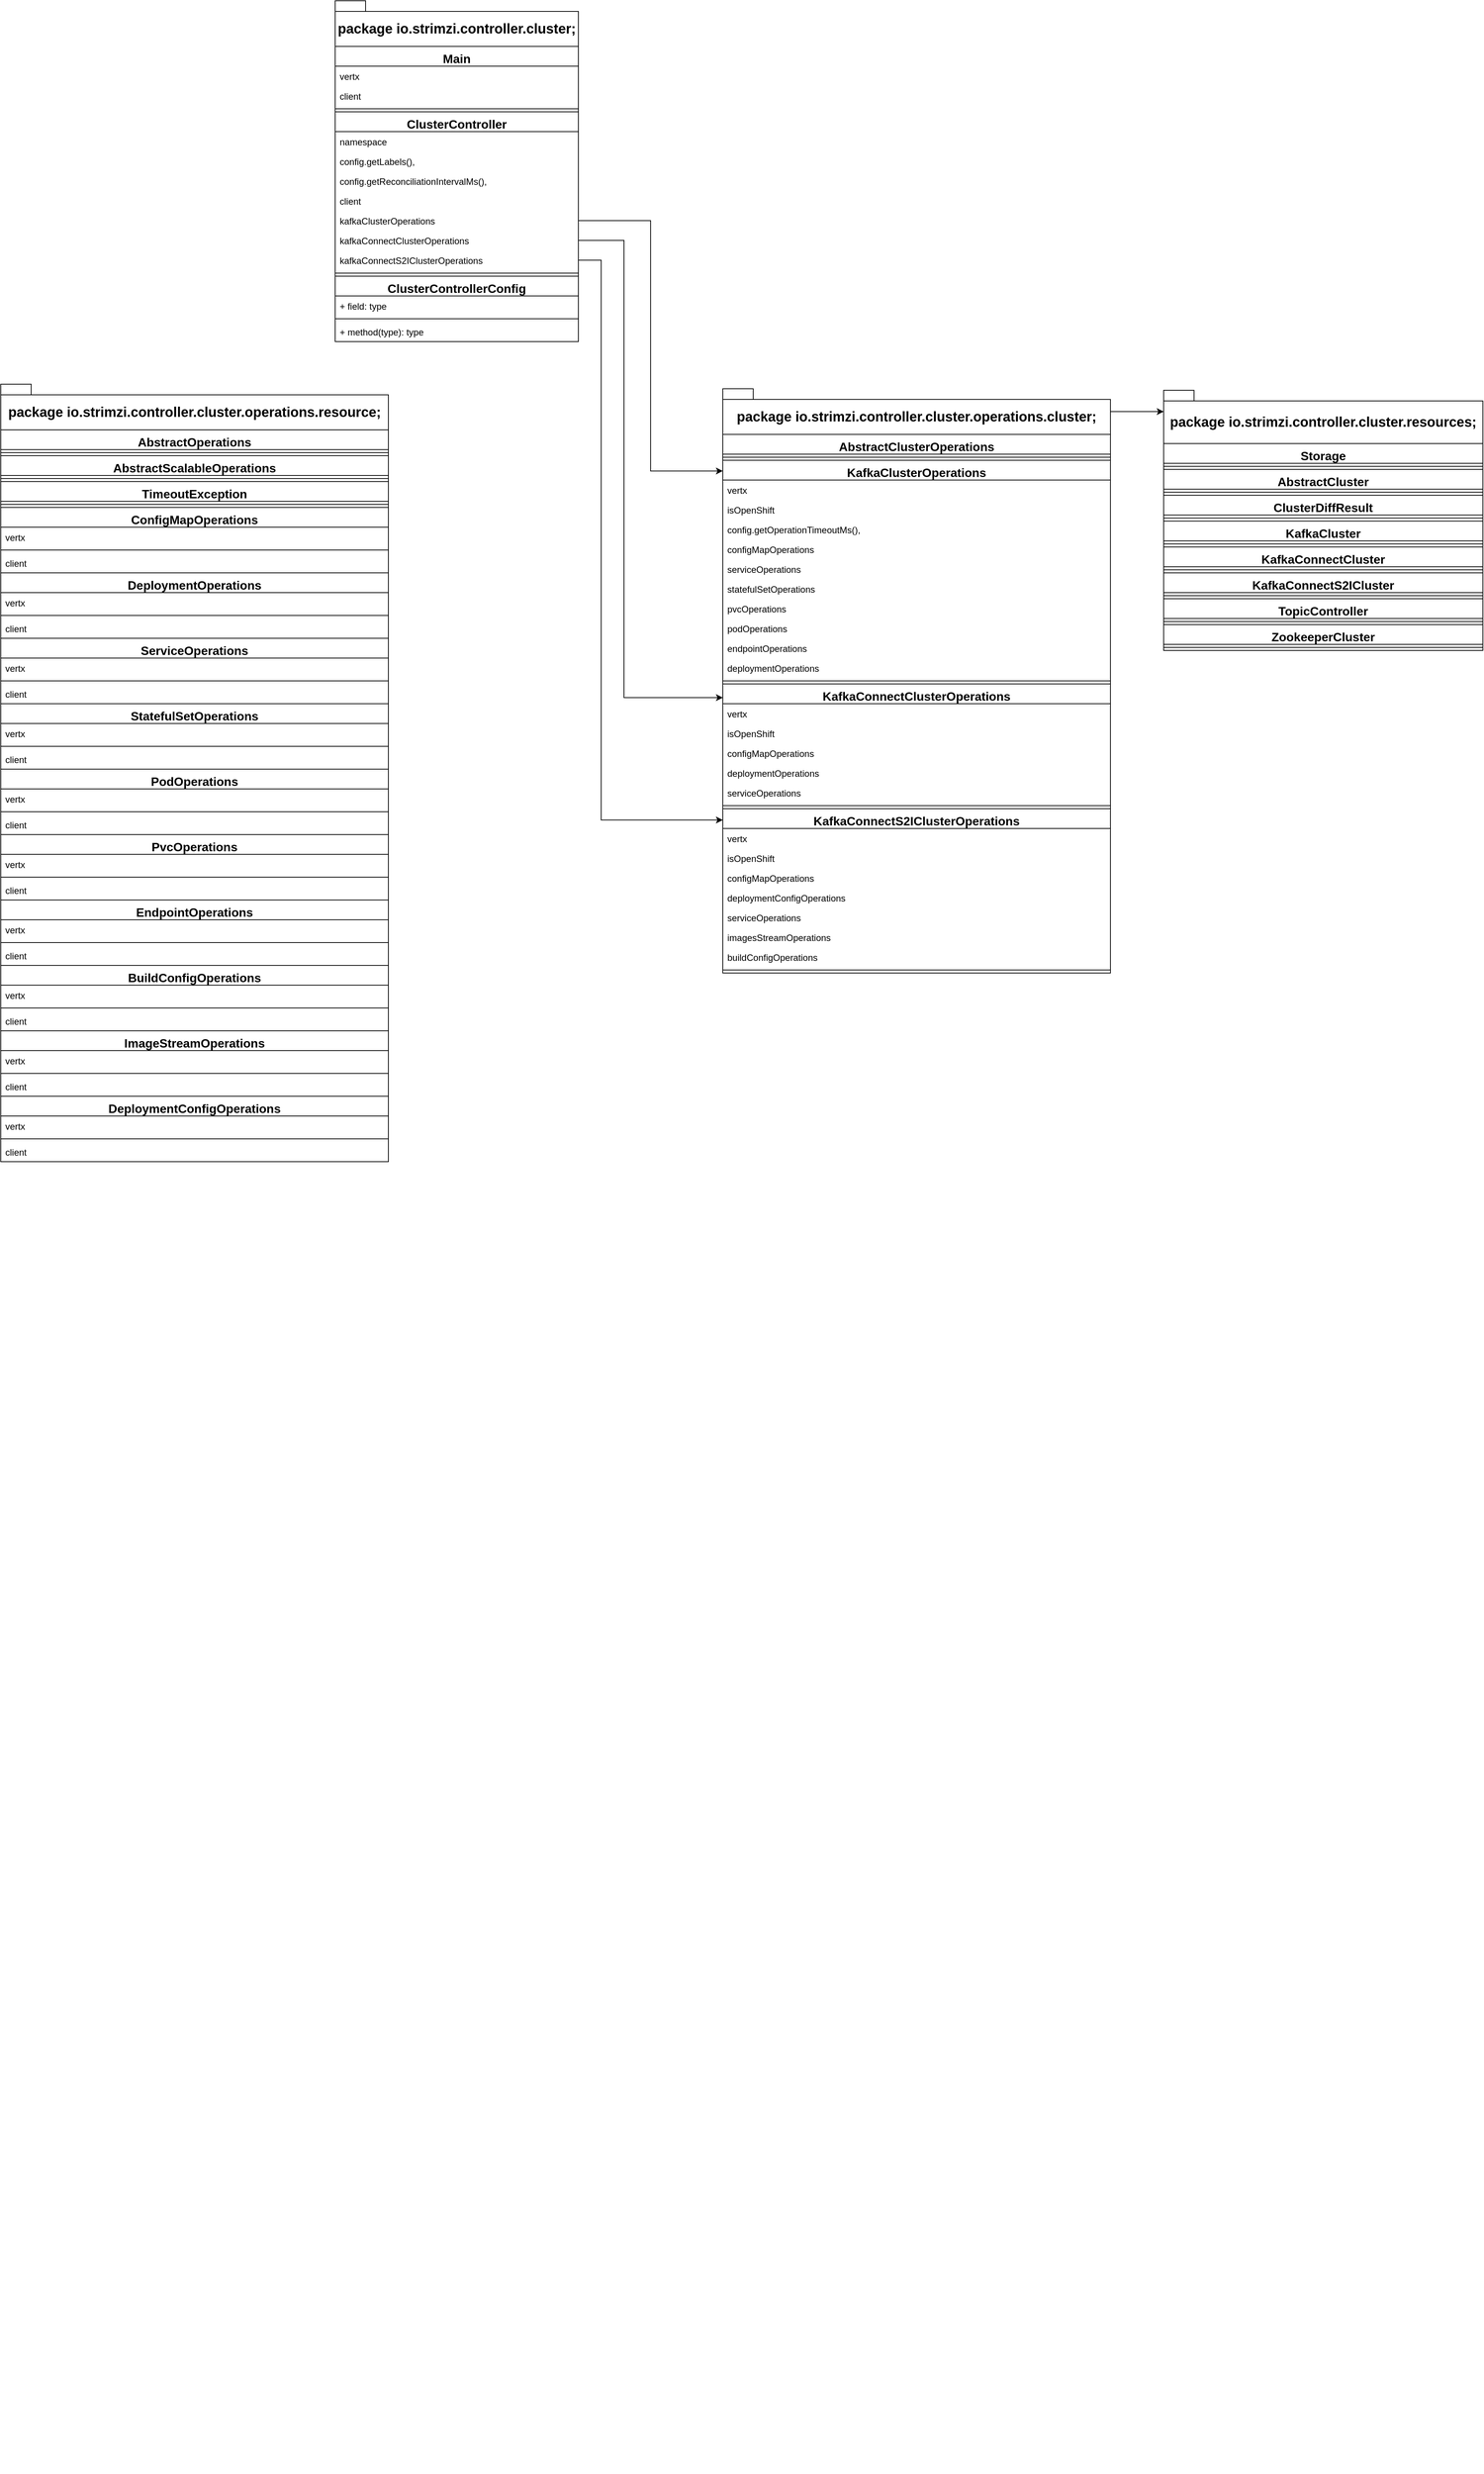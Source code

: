 <mxfile version="12.5.3" type="device"><diagram id="Wcy7rfu1Urzh8MXo062W" name="第 1 页"><mxGraphModel dx="1933" dy="1976" grid="1" gridSize="10" guides="1" tooltips="1" connect="1" arrows="1" fold="1" page="1" pageScale="1" pageWidth="827" pageHeight="1169" math="0" shadow="0"><root><mxCell id="0"/><mxCell id="1" parent="0"/><mxCell id="rliAV-T96BtPu3WaIlEP-3" value="package io.strimzi.controller.cluster;" style="shape=folder;fontStyle=1;spacingTop=10;tabWidth=40;tabHeight=14;tabPosition=left;fontSize=18;" vertex="1" parent="1"><mxGeometry x="380" y="-1140" width="320" height="60" as="geometry"/></mxCell><mxCell id="rliAV-T96BtPu3WaIlEP-20" value="package io.strimzi.controller.cluster.operations.resource;" style="shape=folder;fontStyle=1;spacingTop=10;tabWidth=40;tabHeight=14;tabPosition=left;fontSize=18;" vertex="1" parent="1"><mxGeometry x="-60" y="-636" width="510" height="60" as="geometry"/></mxCell><mxCell id="rliAV-T96BtPu3WaIlEP-21" value="AbstractOperations" style="swimlane;fontStyle=1;align=center;verticalAlign=top;childLayout=stackLayout;horizontal=1;startSize=26;horizontalStack=0;resizeParent=1;resizeParentMax=0;resizeLast=0;collapsible=1;marginBottom=0;html=0;fontSize=16;" vertex="1" parent="1"><mxGeometry x="-60" y="-576" width="510" height="34" as="geometry"/></mxCell><mxCell id="rliAV-T96BtPu3WaIlEP-23" value="" style="line;strokeWidth=1;fillColor=none;align=left;verticalAlign=middle;spacingTop=-1;spacingLeft=3;spacingRight=3;rotatable=0;labelPosition=right;points=[];portConstraint=eastwest;" vertex="1" parent="rliAV-T96BtPu3WaIlEP-21"><mxGeometry y="26" width="510" height="8" as="geometry"/></mxCell><mxCell id="rliAV-T96BtPu3WaIlEP-25" value="AbstractScalableOperations" style="swimlane;fontStyle=1;align=center;verticalAlign=top;childLayout=stackLayout;horizontal=1;startSize=26;horizontalStack=0;resizeParent=1;resizeParentMax=0;resizeLast=0;collapsible=1;marginBottom=0;html=0;fontSize=16;" vertex="1" parent="1"><mxGeometry x="-60" y="-542" width="510" height="34" as="geometry"/></mxCell><mxCell id="rliAV-T96BtPu3WaIlEP-26" value="" style="line;strokeWidth=1;fillColor=none;align=left;verticalAlign=middle;spacingTop=-1;spacingLeft=3;spacingRight=3;rotatable=0;labelPosition=right;points=[];portConstraint=eastwest;" vertex="1" parent="rliAV-T96BtPu3WaIlEP-25"><mxGeometry y="26" width="510" height="8" as="geometry"/></mxCell><mxCell id="rliAV-T96BtPu3WaIlEP-53" value="TimeoutException" style="swimlane;fontStyle=1;align=center;verticalAlign=top;childLayout=stackLayout;horizontal=1;startSize=26;horizontalStack=0;resizeParent=1;resizeParentMax=0;resizeLast=0;collapsible=1;marginBottom=0;html=0;fontSize=16;" vertex="1" parent="1"><mxGeometry x="-60" y="-508" width="510" height="34" as="geometry"/></mxCell><mxCell id="rliAV-T96BtPu3WaIlEP-54" value="" style="line;strokeWidth=1;fillColor=none;align=left;verticalAlign=middle;spacingTop=-1;spacingLeft=3;spacingRight=3;rotatable=0;labelPosition=right;points=[];portConstraint=eastwest;" vertex="1" parent="rliAV-T96BtPu3WaIlEP-53"><mxGeometry y="26" width="510" height="8" as="geometry"/></mxCell><mxCell id="rliAV-T96BtPu3WaIlEP-268" style="edgeStyle=orthogonalEdgeStyle;rounded=0;orthogonalLoop=1;jettySize=auto;html=1;entryX=0;entryY=0;entryDx=0;entryDy=28;entryPerimeter=0;fontSize=16;" edge="1" parent="1" source="rliAV-T96BtPu3WaIlEP-55" target="rliAV-T96BtPu3WaIlEP-234"><mxGeometry relative="1" as="geometry"/></mxCell><mxCell id="rliAV-T96BtPu3WaIlEP-55" value="package io.strimzi.controller.cluster.operations.cluster;" style="shape=folder;fontStyle=1;spacingTop=10;tabWidth=40;tabHeight=14;tabPosition=left;fontSize=18;" vertex="1" parent="1"><mxGeometry x="890" y="-630" width="510" height="60" as="geometry"/></mxCell><mxCell id="rliAV-T96BtPu3WaIlEP-56" value="AbstractClusterOperations" style="swimlane;fontStyle=1;align=center;verticalAlign=top;childLayout=stackLayout;horizontal=1;startSize=26;horizontalStack=0;resizeParent=1;resizeParentMax=0;resizeLast=0;collapsible=1;marginBottom=0;html=0;fontSize=16;" vertex="1" parent="1"><mxGeometry x="890" y="-570" width="510" height="34" as="geometry"/></mxCell><mxCell id="rliAV-T96BtPu3WaIlEP-58" value="" style="line;strokeWidth=1;fillColor=none;align=left;verticalAlign=middle;spacingTop=-1;spacingLeft=3;spacingRight=3;rotatable=0;labelPosition=right;points=[];portConstraint=eastwest;" vertex="1" parent="rliAV-T96BtPu3WaIlEP-56"><mxGeometry y="26" width="510" height="8" as="geometry"/></mxCell><mxCell id="rliAV-T96BtPu3WaIlEP-67" value="BuildConfigOperations" style="swimlane;fontStyle=1;align=center;verticalAlign=top;childLayout=stackLayout;horizontal=1;startSize=26;horizontalStack=0;resizeParent=1;resizeParentMax=0;resizeLast=0;collapsible=1;marginBottom=0;fontSize=16;html=0;" vertex="1" parent="1"><mxGeometry x="-60" y="128" width="510" height="86" as="geometry"/></mxCell><mxCell id="rliAV-T96BtPu3WaIlEP-68" value="vertx" style="text;strokeColor=none;fillColor=none;align=left;verticalAlign=top;spacingLeft=4;spacingRight=4;overflow=hidden;rotatable=0;points=[[0,0.5],[1,0.5]];portConstraint=eastwest;" vertex="1" parent="rliAV-T96BtPu3WaIlEP-67"><mxGeometry y="26" width="510" height="26" as="geometry"/></mxCell><mxCell id="rliAV-T96BtPu3WaIlEP-69" value="" style="line;strokeWidth=1;fillColor=none;align=left;verticalAlign=middle;spacingTop=-1;spacingLeft=3;spacingRight=3;rotatable=0;labelPosition=right;points=[];portConstraint=eastwest;" vertex="1" parent="rliAV-T96BtPu3WaIlEP-67"><mxGeometry y="52" width="510" height="8" as="geometry"/></mxCell><mxCell id="rliAV-T96BtPu3WaIlEP-70" value="client" style="text;strokeColor=none;fillColor=none;align=left;verticalAlign=top;spacingLeft=4;spacingRight=4;overflow=hidden;rotatable=0;points=[[0,0.5],[1,0.5]];portConstraint=eastwest;" vertex="1" parent="rliAV-T96BtPu3WaIlEP-67"><mxGeometry y="60" width="510" height="26" as="geometry"/></mxCell><mxCell id="rliAV-T96BtPu3WaIlEP-71" value="ConfigMapOperations" style="swimlane;fontStyle=1;align=center;verticalAlign=top;childLayout=stackLayout;horizontal=1;startSize=26;horizontalStack=0;resizeParent=1;resizeParentMax=0;resizeLast=0;collapsible=1;marginBottom=0;fontSize=16;html=0;" vertex="1" parent="1"><mxGeometry x="-60" y="-474" width="510" height="86" as="geometry"/></mxCell><mxCell id="rliAV-T96BtPu3WaIlEP-72" value="vertx" style="text;strokeColor=none;fillColor=none;align=left;verticalAlign=top;spacingLeft=4;spacingRight=4;overflow=hidden;rotatable=0;points=[[0,0.5],[1,0.5]];portConstraint=eastwest;" vertex="1" parent="rliAV-T96BtPu3WaIlEP-71"><mxGeometry y="26" width="510" height="26" as="geometry"/></mxCell><mxCell id="rliAV-T96BtPu3WaIlEP-73" value="" style="line;strokeWidth=1;fillColor=none;align=left;verticalAlign=middle;spacingTop=-1;spacingLeft=3;spacingRight=3;rotatable=0;labelPosition=right;points=[];portConstraint=eastwest;" vertex="1" parent="rliAV-T96BtPu3WaIlEP-71"><mxGeometry y="52" width="510" height="8" as="geometry"/></mxCell><mxCell id="rliAV-T96BtPu3WaIlEP-74" value="client" style="text;strokeColor=none;fillColor=none;align=left;verticalAlign=top;spacingLeft=4;spacingRight=4;overflow=hidden;rotatable=0;points=[[0,0.5],[1,0.5]];portConstraint=eastwest;" vertex="1" parent="rliAV-T96BtPu3WaIlEP-71"><mxGeometry y="60" width="510" height="26" as="geometry"/></mxCell><mxCell id="rliAV-T96BtPu3WaIlEP-75" value="DeploymentConfigOperations" style="swimlane;fontStyle=1;align=center;verticalAlign=top;childLayout=stackLayout;horizontal=1;startSize=26;horizontalStack=0;resizeParent=1;resizeParentMax=0;resizeLast=0;collapsible=1;marginBottom=0;fontSize=16;html=0;" vertex="1" parent="1"><mxGeometry x="-60" y="300" width="510" height="86" as="geometry"/></mxCell><mxCell id="rliAV-T96BtPu3WaIlEP-76" value="vertx" style="text;strokeColor=none;fillColor=none;align=left;verticalAlign=top;spacingLeft=4;spacingRight=4;overflow=hidden;rotatable=0;points=[[0,0.5],[1,0.5]];portConstraint=eastwest;" vertex="1" parent="rliAV-T96BtPu3WaIlEP-75"><mxGeometry y="26" width="510" height="26" as="geometry"/></mxCell><mxCell id="rliAV-T96BtPu3WaIlEP-77" value="" style="line;strokeWidth=1;fillColor=none;align=left;verticalAlign=middle;spacingTop=-1;spacingLeft=3;spacingRight=3;rotatable=0;labelPosition=right;points=[];portConstraint=eastwest;" vertex="1" parent="rliAV-T96BtPu3WaIlEP-75"><mxGeometry y="52" width="510" height="8" as="geometry"/></mxCell><mxCell id="rliAV-T96BtPu3WaIlEP-78" value="client" style="text;strokeColor=none;fillColor=none;align=left;verticalAlign=top;spacingLeft=4;spacingRight=4;overflow=hidden;rotatable=0;points=[[0,0.5],[1,0.5]];portConstraint=eastwest;" vertex="1" parent="rliAV-T96BtPu3WaIlEP-75"><mxGeometry y="60" width="510" height="26" as="geometry"/></mxCell><mxCell id="rliAV-T96BtPu3WaIlEP-79" value="DeploymentOperations" style="swimlane;fontStyle=1;align=center;verticalAlign=top;childLayout=stackLayout;horizontal=1;startSize=26;horizontalStack=0;resizeParent=1;resizeParentMax=0;resizeLast=0;collapsible=1;marginBottom=0;fontSize=16;html=0;" vertex="1" parent="1"><mxGeometry x="-60" y="-388" width="510" height="86" as="geometry"/></mxCell><mxCell id="rliAV-T96BtPu3WaIlEP-80" value="vertx" style="text;strokeColor=none;fillColor=none;align=left;verticalAlign=top;spacingLeft=4;spacingRight=4;overflow=hidden;rotatable=0;points=[[0,0.5],[1,0.5]];portConstraint=eastwest;" vertex="1" parent="rliAV-T96BtPu3WaIlEP-79"><mxGeometry y="26" width="510" height="26" as="geometry"/></mxCell><mxCell id="rliAV-T96BtPu3WaIlEP-81" value="" style="line;strokeWidth=1;fillColor=none;align=left;verticalAlign=middle;spacingTop=-1;spacingLeft=3;spacingRight=3;rotatable=0;labelPosition=right;points=[];portConstraint=eastwest;" vertex="1" parent="rliAV-T96BtPu3WaIlEP-79"><mxGeometry y="52" width="510" height="8" as="geometry"/></mxCell><mxCell id="rliAV-T96BtPu3WaIlEP-82" value="client" style="text;strokeColor=none;fillColor=none;align=left;verticalAlign=top;spacingLeft=4;spacingRight=4;overflow=hidden;rotatable=0;points=[[0,0.5],[1,0.5]];portConstraint=eastwest;" vertex="1" parent="rliAV-T96BtPu3WaIlEP-79"><mxGeometry y="60" width="510" height="26" as="geometry"/></mxCell><mxCell id="rliAV-T96BtPu3WaIlEP-83" value="EndpointOperations" style="swimlane;fontStyle=1;align=center;verticalAlign=top;childLayout=stackLayout;horizontal=1;startSize=26;horizontalStack=0;resizeParent=1;resizeParentMax=0;resizeLast=0;collapsible=1;marginBottom=0;fontSize=16;html=0;" vertex="1" parent="1"><mxGeometry x="-60" y="42" width="510" height="86" as="geometry"/></mxCell><mxCell id="rliAV-T96BtPu3WaIlEP-84" value="vertx" style="text;strokeColor=none;fillColor=none;align=left;verticalAlign=top;spacingLeft=4;spacingRight=4;overflow=hidden;rotatable=0;points=[[0,0.5],[1,0.5]];portConstraint=eastwest;" vertex="1" parent="rliAV-T96BtPu3WaIlEP-83"><mxGeometry y="26" width="510" height="26" as="geometry"/></mxCell><mxCell id="rliAV-T96BtPu3WaIlEP-85" value="" style="line;strokeWidth=1;fillColor=none;align=left;verticalAlign=middle;spacingTop=-1;spacingLeft=3;spacingRight=3;rotatable=0;labelPosition=right;points=[];portConstraint=eastwest;" vertex="1" parent="rliAV-T96BtPu3WaIlEP-83"><mxGeometry y="52" width="510" height="8" as="geometry"/></mxCell><mxCell id="rliAV-T96BtPu3WaIlEP-86" value="client" style="text;strokeColor=none;fillColor=none;align=left;verticalAlign=top;spacingLeft=4;spacingRight=4;overflow=hidden;rotatable=0;points=[[0,0.5],[1,0.5]];portConstraint=eastwest;" vertex="1" parent="rliAV-T96BtPu3WaIlEP-83"><mxGeometry y="60" width="510" height="26" as="geometry"/></mxCell><mxCell id="rliAV-T96BtPu3WaIlEP-87" value="ImageStreamOperations" style="swimlane;fontStyle=1;align=center;verticalAlign=top;childLayout=stackLayout;horizontal=1;startSize=26;horizontalStack=0;resizeParent=1;resizeParentMax=0;resizeLast=0;collapsible=1;marginBottom=0;fontSize=16;html=0;" vertex="1" parent="1"><mxGeometry x="-60" y="214" width="510" height="86" as="geometry"/></mxCell><mxCell id="rliAV-T96BtPu3WaIlEP-88" value="vertx" style="text;strokeColor=none;fillColor=none;align=left;verticalAlign=top;spacingLeft=4;spacingRight=4;overflow=hidden;rotatable=0;points=[[0,0.5],[1,0.5]];portConstraint=eastwest;" vertex="1" parent="rliAV-T96BtPu3WaIlEP-87"><mxGeometry y="26" width="510" height="26" as="geometry"/></mxCell><mxCell id="rliAV-T96BtPu3WaIlEP-89" value="" style="line;strokeWidth=1;fillColor=none;align=left;verticalAlign=middle;spacingTop=-1;spacingLeft=3;spacingRight=3;rotatable=0;labelPosition=right;points=[];portConstraint=eastwest;" vertex="1" parent="rliAV-T96BtPu3WaIlEP-87"><mxGeometry y="52" width="510" height="8" as="geometry"/></mxCell><mxCell id="rliAV-T96BtPu3WaIlEP-90" value="client" style="text;strokeColor=none;fillColor=none;align=left;verticalAlign=top;spacingLeft=4;spacingRight=4;overflow=hidden;rotatable=0;points=[[0,0.5],[1,0.5]];portConstraint=eastwest;" vertex="1" parent="rliAV-T96BtPu3WaIlEP-87"><mxGeometry y="60" width="510" height="26" as="geometry"/></mxCell><mxCell id="rliAV-T96BtPu3WaIlEP-91" value="PodOperations" style="swimlane;fontStyle=1;align=center;verticalAlign=top;childLayout=stackLayout;horizontal=1;startSize=26;horizontalStack=0;resizeParent=1;resizeParentMax=0;resizeLast=0;collapsible=1;marginBottom=0;fontSize=16;html=0;" vertex="1" parent="1"><mxGeometry x="-60" y="-130" width="510" height="86" as="geometry"/></mxCell><mxCell id="rliAV-T96BtPu3WaIlEP-92" value="vertx" style="text;strokeColor=none;fillColor=none;align=left;verticalAlign=top;spacingLeft=4;spacingRight=4;overflow=hidden;rotatable=0;points=[[0,0.5],[1,0.5]];portConstraint=eastwest;" vertex="1" parent="rliAV-T96BtPu3WaIlEP-91"><mxGeometry y="26" width="510" height="26" as="geometry"/></mxCell><mxCell id="rliAV-T96BtPu3WaIlEP-93" value="" style="line;strokeWidth=1;fillColor=none;align=left;verticalAlign=middle;spacingTop=-1;spacingLeft=3;spacingRight=3;rotatable=0;labelPosition=right;points=[];portConstraint=eastwest;" vertex="1" parent="rliAV-T96BtPu3WaIlEP-91"><mxGeometry y="52" width="510" height="8" as="geometry"/></mxCell><mxCell id="rliAV-T96BtPu3WaIlEP-94" value="client" style="text;strokeColor=none;fillColor=none;align=left;verticalAlign=top;spacingLeft=4;spacingRight=4;overflow=hidden;rotatable=0;points=[[0,0.5],[1,0.5]];portConstraint=eastwest;" vertex="1" parent="rliAV-T96BtPu3WaIlEP-91"><mxGeometry y="60" width="510" height="26" as="geometry"/></mxCell><mxCell id="rliAV-T96BtPu3WaIlEP-95" value="PvcOperations" style="swimlane;fontStyle=1;align=center;verticalAlign=top;childLayout=stackLayout;horizontal=1;startSize=26;horizontalStack=0;resizeParent=1;resizeParentMax=0;resizeLast=0;collapsible=1;marginBottom=0;fontSize=16;html=0;" vertex="1" parent="1"><mxGeometry x="-60" y="-44" width="510" height="86" as="geometry"/></mxCell><mxCell id="rliAV-T96BtPu3WaIlEP-96" value="vertx" style="text;strokeColor=none;fillColor=none;align=left;verticalAlign=top;spacingLeft=4;spacingRight=4;overflow=hidden;rotatable=0;points=[[0,0.5],[1,0.5]];portConstraint=eastwest;" vertex="1" parent="rliAV-T96BtPu3WaIlEP-95"><mxGeometry y="26" width="510" height="26" as="geometry"/></mxCell><mxCell id="rliAV-T96BtPu3WaIlEP-97" value="" style="line;strokeWidth=1;fillColor=none;align=left;verticalAlign=middle;spacingTop=-1;spacingLeft=3;spacingRight=3;rotatable=0;labelPosition=right;points=[];portConstraint=eastwest;" vertex="1" parent="rliAV-T96BtPu3WaIlEP-95"><mxGeometry y="52" width="510" height="8" as="geometry"/></mxCell><mxCell id="rliAV-T96BtPu3WaIlEP-98" value="client" style="text;strokeColor=none;fillColor=none;align=left;verticalAlign=top;spacingLeft=4;spacingRight=4;overflow=hidden;rotatable=0;points=[[0,0.5],[1,0.5]];portConstraint=eastwest;" vertex="1" parent="rliAV-T96BtPu3WaIlEP-95"><mxGeometry y="60" width="510" height="26" as="geometry"/></mxCell><mxCell id="rliAV-T96BtPu3WaIlEP-99" value="ServiceOperations" style="swimlane;fontStyle=1;align=center;verticalAlign=top;childLayout=stackLayout;horizontal=1;startSize=26;horizontalStack=0;resizeParent=1;resizeParentMax=0;resizeLast=0;collapsible=1;marginBottom=0;fontSize=16;html=0;" vertex="1" parent="1"><mxGeometry x="-60" y="-302" width="510" height="86" as="geometry"/></mxCell><mxCell id="rliAV-T96BtPu3WaIlEP-100" value="vertx" style="text;strokeColor=none;fillColor=none;align=left;verticalAlign=top;spacingLeft=4;spacingRight=4;overflow=hidden;rotatable=0;points=[[0,0.5],[1,0.5]];portConstraint=eastwest;" vertex="1" parent="rliAV-T96BtPu3WaIlEP-99"><mxGeometry y="26" width="510" height="26" as="geometry"/></mxCell><mxCell id="rliAV-T96BtPu3WaIlEP-101" value="" style="line;strokeWidth=1;fillColor=none;align=left;verticalAlign=middle;spacingTop=-1;spacingLeft=3;spacingRight=3;rotatable=0;labelPosition=right;points=[];portConstraint=eastwest;" vertex="1" parent="rliAV-T96BtPu3WaIlEP-99"><mxGeometry y="52" width="510" height="8" as="geometry"/></mxCell><mxCell id="rliAV-T96BtPu3WaIlEP-102" value="client" style="text;strokeColor=none;fillColor=none;align=left;verticalAlign=top;spacingLeft=4;spacingRight=4;overflow=hidden;rotatable=0;points=[[0,0.5],[1,0.5]];portConstraint=eastwest;" vertex="1" parent="rliAV-T96BtPu3WaIlEP-99"><mxGeometry y="60" width="510" height="26" as="geometry"/></mxCell><mxCell id="rliAV-T96BtPu3WaIlEP-103" value="StatefulSetOperations" style="swimlane;fontStyle=1;align=center;verticalAlign=top;childLayout=stackLayout;horizontal=1;startSize=26;horizontalStack=0;resizeParent=1;resizeParentMax=0;resizeLast=0;collapsible=1;marginBottom=0;fontSize=16;html=0;" vertex="1" parent="1"><mxGeometry x="-60" y="-216" width="510" height="86" as="geometry"/></mxCell><mxCell id="rliAV-T96BtPu3WaIlEP-104" value="vertx" style="text;strokeColor=none;fillColor=none;align=left;verticalAlign=top;spacingLeft=4;spacingRight=4;overflow=hidden;rotatable=0;points=[[0,0.5],[1,0.5]];portConstraint=eastwest;" vertex="1" parent="rliAV-T96BtPu3WaIlEP-103"><mxGeometry y="26" width="510" height="26" as="geometry"/></mxCell><mxCell id="rliAV-T96BtPu3WaIlEP-105" value="" style="line;strokeWidth=1;fillColor=none;align=left;verticalAlign=middle;spacingTop=-1;spacingLeft=3;spacingRight=3;rotatable=0;labelPosition=right;points=[];portConstraint=eastwest;" vertex="1" parent="rliAV-T96BtPu3WaIlEP-103"><mxGeometry y="52" width="510" height="8" as="geometry"/></mxCell><mxCell id="rliAV-T96BtPu3WaIlEP-106" value="client" style="text;strokeColor=none;fillColor=none;align=left;verticalAlign=top;spacingLeft=4;spacingRight=4;overflow=hidden;rotatable=0;points=[[0,0.5],[1,0.5]];portConstraint=eastwest;" vertex="1" parent="rliAV-T96BtPu3WaIlEP-103"><mxGeometry y="60" width="510" height="26" as="geometry"/></mxCell><mxCell id="rliAV-T96BtPu3WaIlEP-122" value="" style="group" vertex="1" connectable="0" parent="1"><mxGeometry x="285" y="1930" width="345" height="180" as="geometry"/></mxCell><mxCell id="rliAV-T96BtPu3WaIlEP-164" value="KafkaClusterOperations" style="swimlane;fontStyle=1;align=center;verticalAlign=top;childLayout=stackLayout;horizontal=1;startSize=26;horizontalStack=0;resizeParent=1;resizeParentMax=0;resizeLast=0;collapsible=1;marginBottom=0;shadow=0;fontSize=16;html=0;" vertex="1" parent="1"><mxGeometry x="890" y="-536" width="510" height="294" as="geometry"/></mxCell><mxCell id="rliAV-T96BtPu3WaIlEP-165" value="vertx" style="text;strokeColor=none;fillColor=none;align=left;verticalAlign=top;spacingLeft=4;spacingRight=4;overflow=hidden;rotatable=0;points=[[0,0.5],[1,0.5]];portConstraint=eastwest;" vertex="1" parent="rliAV-T96BtPu3WaIlEP-164"><mxGeometry y="26" width="510" height="26" as="geometry"/></mxCell><mxCell id="rliAV-T96BtPu3WaIlEP-168" value="isOpenShift" style="text;strokeColor=none;fillColor=none;align=left;verticalAlign=top;spacingLeft=4;spacingRight=4;overflow=hidden;rotatable=0;points=[[0,0.5],[1,0.5]];portConstraint=eastwest;" vertex="1" parent="rliAV-T96BtPu3WaIlEP-164"><mxGeometry y="52" width="510" height="26" as="geometry"/></mxCell><mxCell id="rliAV-T96BtPu3WaIlEP-172" value="config.getOperationTimeoutMs()," style="text;strokeColor=none;fillColor=none;align=left;verticalAlign=top;spacingLeft=4;spacingRight=4;overflow=hidden;rotatable=0;points=[[0,0.5],[1,0.5]];portConstraint=eastwest;" vertex="1" parent="rliAV-T96BtPu3WaIlEP-164"><mxGeometry y="78" width="510" height="26" as="geometry"/></mxCell><mxCell id="rliAV-T96BtPu3WaIlEP-174" value="configMapOperations" style="text;strokeColor=none;fillColor=none;align=left;verticalAlign=top;spacingLeft=4;spacingRight=4;overflow=hidden;rotatable=0;points=[[0,0.5],[1,0.5]];portConstraint=eastwest;" vertex="1" parent="rliAV-T96BtPu3WaIlEP-164"><mxGeometry y="104" width="510" height="26" as="geometry"/></mxCell><mxCell id="rliAV-T96BtPu3WaIlEP-175" value="serviceOperations" style="text;strokeColor=none;fillColor=none;align=left;verticalAlign=top;spacingLeft=4;spacingRight=4;overflow=hidden;rotatable=0;points=[[0,0.5],[1,0.5]];portConstraint=eastwest;" vertex="1" parent="rliAV-T96BtPu3WaIlEP-164"><mxGeometry y="130" width="510" height="26" as="geometry"/></mxCell><mxCell id="rliAV-T96BtPu3WaIlEP-173" value="statefulSetOperations" style="text;strokeColor=none;fillColor=none;align=left;verticalAlign=top;spacingLeft=4;spacingRight=4;overflow=hidden;rotatable=0;points=[[0,0.5],[1,0.5]];portConstraint=eastwest;" vertex="1" parent="rliAV-T96BtPu3WaIlEP-164"><mxGeometry y="156" width="510" height="26" as="geometry"/></mxCell><mxCell id="rliAV-T96BtPu3WaIlEP-171" value="pvcOperations" style="text;strokeColor=none;fillColor=none;align=left;verticalAlign=top;spacingLeft=4;spacingRight=4;overflow=hidden;rotatable=0;points=[[0,0.5],[1,0.5]];portConstraint=eastwest;" vertex="1" parent="rliAV-T96BtPu3WaIlEP-164"><mxGeometry y="182" width="510" height="26" as="geometry"/></mxCell><mxCell id="rliAV-T96BtPu3WaIlEP-170" value="podOperations" style="text;strokeColor=none;fillColor=none;align=left;verticalAlign=top;spacingLeft=4;spacingRight=4;overflow=hidden;rotatable=0;points=[[0,0.5],[1,0.5]];portConstraint=eastwest;" vertex="1" parent="rliAV-T96BtPu3WaIlEP-164"><mxGeometry y="208" width="510" height="26" as="geometry"/></mxCell><mxCell id="rliAV-T96BtPu3WaIlEP-176" value="endpointOperations" style="text;strokeColor=none;fillColor=none;align=left;verticalAlign=top;spacingLeft=4;spacingRight=4;overflow=hidden;rotatable=0;points=[[0,0.5],[1,0.5]];portConstraint=eastwest;" vertex="1" parent="rliAV-T96BtPu3WaIlEP-164"><mxGeometry y="234" width="510" height="26" as="geometry"/></mxCell><mxCell id="rliAV-T96BtPu3WaIlEP-177" value="deploymentOperations" style="text;strokeColor=none;fillColor=none;align=left;verticalAlign=top;spacingLeft=4;spacingRight=4;overflow=hidden;rotatable=0;points=[[0,0.5],[1,0.5]];portConstraint=eastwest;" vertex="1" parent="rliAV-T96BtPu3WaIlEP-164"><mxGeometry y="260" width="510" height="26" as="geometry"/></mxCell><mxCell id="rliAV-T96BtPu3WaIlEP-166" value="" style="line;strokeWidth=1;fillColor=none;align=left;verticalAlign=middle;spacingTop=-1;spacingLeft=3;spacingRight=3;rotatable=0;labelPosition=right;points=[];portConstraint=eastwest;" vertex="1" parent="rliAV-T96BtPu3WaIlEP-164"><mxGeometry y="286" width="510" height="8" as="geometry"/></mxCell><mxCell id="rliAV-T96BtPu3WaIlEP-179" value="KafkaConnectClusterOperations" style="swimlane;fontStyle=1;align=center;verticalAlign=top;childLayout=stackLayout;horizontal=1;startSize=26;horizontalStack=0;resizeParent=1;resizeParentMax=0;resizeLast=0;collapsible=1;marginBottom=0;shadow=0;fontSize=16;html=0;" vertex="1" parent="1"><mxGeometry x="890" y="-242" width="510" height="164" as="geometry"/></mxCell><mxCell id="rliAV-T96BtPu3WaIlEP-180" value="vertx" style="text;strokeColor=none;fillColor=none;align=left;verticalAlign=top;spacingLeft=4;spacingRight=4;overflow=hidden;rotatable=0;points=[[0,0.5],[1,0.5]];portConstraint=eastwest;" vertex="1" parent="rliAV-T96BtPu3WaIlEP-179"><mxGeometry y="26" width="510" height="26" as="geometry"/></mxCell><mxCell id="rliAV-T96BtPu3WaIlEP-185" value="isOpenShift" style="text;strokeColor=none;fillColor=none;align=left;verticalAlign=top;spacingLeft=4;spacingRight=4;overflow=hidden;rotatable=0;points=[[0,0.5],[1,0.5]];portConstraint=eastwest;" vertex="1" parent="rliAV-T96BtPu3WaIlEP-179"><mxGeometry y="52" width="510" height="26" as="geometry"/></mxCell><mxCell id="rliAV-T96BtPu3WaIlEP-188" value="configMapOperations" style="text;strokeColor=none;fillColor=none;align=left;verticalAlign=top;spacingLeft=4;spacingRight=4;overflow=hidden;rotatable=0;points=[[0,0.5],[1,0.5]];portConstraint=eastwest;" vertex="1" parent="rliAV-T96BtPu3WaIlEP-179"><mxGeometry y="78" width="510" height="26" as="geometry"/></mxCell><mxCell id="rliAV-T96BtPu3WaIlEP-189" value="deploymentOperations" style="text;strokeColor=none;fillColor=none;align=left;verticalAlign=top;spacingLeft=4;spacingRight=4;overflow=hidden;rotatable=0;points=[[0,0.5],[1,0.5]];portConstraint=eastwest;" vertex="1" parent="rliAV-T96BtPu3WaIlEP-179"><mxGeometry y="104" width="510" height="26" as="geometry"/></mxCell><mxCell id="rliAV-T96BtPu3WaIlEP-187" value="serviceOperations" style="text;strokeColor=none;fillColor=none;align=left;verticalAlign=top;spacingLeft=4;spacingRight=4;overflow=hidden;rotatable=0;points=[[0,0.5],[1,0.5]];portConstraint=eastwest;" vertex="1" parent="rliAV-T96BtPu3WaIlEP-179"><mxGeometry y="130" width="510" height="26" as="geometry"/></mxCell><mxCell id="rliAV-T96BtPu3WaIlEP-181" value="" style="line;strokeWidth=1;fillColor=none;align=left;verticalAlign=middle;spacingTop=-1;spacingLeft=3;spacingRight=3;rotatable=0;labelPosition=right;points=[];portConstraint=eastwest;" vertex="1" parent="rliAV-T96BtPu3WaIlEP-179"><mxGeometry y="156" width="510" height="8" as="geometry"/></mxCell><mxCell id="rliAV-T96BtPu3WaIlEP-190" value="KafkaConnectS2IClusterOperations" style="swimlane;fontStyle=1;align=center;verticalAlign=top;childLayout=stackLayout;horizontal=1;startSize=26;horizontalStack=0;resizeParent=1;resizeParentMax=0;resizeLast=0;collapsible=1;marginBottom=0;shadow=0;fontSize=16;html=0;" vertex="1" parent="1"><mxGeometry x="890" y="-78" width="510" height="216" as="geometry"/></mxCell><mxCell id="rliAV-T96BtPu3WaIlEP-191" value="vertx" style="text;strokeColor=none;fillColor=none;align=left;verticalAlign=top;spacingLeft=4;spacingRight=4;overflow=hidden;rotatable=0;points=[[0,0.5],[1,0.5]];portConstraint=eastwest;" vertex="1" parent="rliAV-T96BtPu3WaIlEP-190"><mxGeometry y="26" width="510" height="26" as="geometry"/></mxCell><mxCell id="rliAV-T96BtPu3WaIlEP-195" value="isOpenShift" style="text;strokeColor=none;fillColor=none;align=left;verticalAlign=top;spacingLeft=4;spacingRight=4;overflow=hidden;rotatable=0;points=[[0,0.5],[1,0.5]];portConstraint=eastwest;" vertex="1" parent="rliAV-T96BtPu3WaIlEP-190"><mxGeometry y="52" width="510" height="26" as="geometry"/></mxCell><mxCell id="rliAV-T96BtPu3WaIlEP-198" value="configMapOperations" style="text;strokeColor=none;fillColor=none;align=left;verticalAlign=top;spacingLeft=4;spacingRight=4;overflow=hidden;rotatable=0;points=[[0,0.5],[1,0.5]];portConstraint=eastwest;" vertex="1" parent="rliAV-T96BtPu3WaIlEP-190"><mxGeometry y="78" width="510" height="26" as="geometry"/></mxCell><mxCell id="rliAV-T96BtPu3WaIlEP-197" value="deploymentConfigOperations" style="text;strokeColor=none;fillColor=none;align=left;verticalAlign=top;spacingLeft=4;spacingRight=4;overflow=hidden;rotatable=0;points=[[0,0.5],[1,0.5]];portConstraint=eastwest;" vertex="1" parent="rliAV-T96BtPu3WaIlEP-190"><mxGeometry y="104" width="510" height="26" as="geometry"/></mxCell><mxCell id="rliAV-T96BtPu3WaIlEP-196" value="serviceOperations" style="text;strokeColor=none;fillColor=none;align=left;verticalAlign=top;spacingLeft=4;spacingRight=4;overflow=hidden;rotatable=0;points=[[0,0.5],[1,0.5]];portConstraint=eastwest;" vertex="1" parent="rliAV-T96BtPu3WaIlEP-190"><mxGeometry y="130" width="510" height="26" as="geometry"/></mxCell><mxCell id="rliAV-T96BtPu3WaIlEP-194" value="imagesStreamOperations" style="text;strokeColor=none;fillColor=none;align=left;verticalAlign=top;spacingLeft=4;spacingRight=4;overflow=hidden;rotatable=0;points=[[0,0.5],[1,0.5]];portConstraint=eastwest;" vertex="1" parent="rliAV-T96BtPu3WaIlEP-190"><mxGeometry y="156" width="510" height="26" as="geometry"/></mxCell><mxCell id="rliAV-T96BtPu3WaIlEP-199" value="buildConfigOperations" style="text;strokeColor=none;fillColor=none;align=left;verticalAlign=top;spacingLeft=4;spacingRight=4;overflow=hidden;rotatable=0;points=[[0,0.5],[1,0.5]];portConstraint=eastwest;" vertex="1" parent="rliAV-T96BtPu3WaIlEP-190"><mxGeometry y="182" width="510" height="26" as="geometry"/></mxCell><mxCell id="rliAV-T96BtPu3WaIlEP-192" value="" style="line;strokeWidth=1;fillColor=none;align=left;verticalAlign=middle;spacingTop=-1;spacingLeft=3;spacingRight=3;rotatable=0;labelPosition=right;points=[];portConstraint=eastwest;" vertex="1" parent="rliAV-T96BtPu3WaIlEP-190"><mxGeometry y="208" width="510" height="8" as="geometry"/></mxCell><mxCell id="rliAV-T96BtPu3WaIlEP-200" value="Main" style="swimlane;fontStyle=1;align=center;verticalAlign=top;childLayout=stackLayout;horizontal=1;startSize=26;horizontalStack=0;resizeParent=1;resizeParentMax=0;resizeLast=0;collapsible=1;marginBottom=0;shadow=0;fontSize=16;html=0;" vertex="1" parent="1"><mxGeometry x="380" y="-1080" width="320" height="86" as="geometry"/></mxCell><mxCell id="rliAV-T96BtPu3WaIlEP-201" value="vertx" style="text;strokeColor=none;fillColor=none;align=left;verticalAlign=top;spacingLeft=4;spacingRight=4;overflow=hidden;rotatable=0;points=[[0,0.5],[1,0.5]];portConstraint=eastwest;" vertex="1" parent="rliAV-T96BtPu3WaIlEP-200"><mxGeometry y="26" width="320" height="26" as="geometry"/></mxCell><mxCell id="rliAV-T96BtPu3WaIlEP-204" value="client" style="text;strokeColor=none;fillColor=none;align=left;verticalAlign=top;spacingLeft=4;spacingRight=4;overflow=hidden;rotatable=0;points=[[0,0.5],[1,0.5]];portConstraint=eastwest;" vertex="1" parent="rliAV-T96BtPu3WaIlEP-200"><mxGeometry y="52" width="320" height="26" as="geometry"/></mxCell><mxCell id="rliAV-T96BtPu3WaIlEP-202" value="" style="line;strokeWidth=1;fillColor=none;align=left;verticalAlign=middle;spacingTop=-1;spacingLeft=3;spacingRight=3;rotatable=0;labelPosition=right;points=[];portConstraint=eastwest;" vertex="1" parent="rliAV-T96BtPu3WaIlEP-200"><mxGeometry y="78" width="320" height="8" as="geometry"/></mxCell><mxCell id="rliAV-T96BtPu3WaIlEP-209" value="ClusterControllerConfig" style="swimlane;fontStyle=1;align=center;verticalAlign=top;childLayout=stackLayout;horizontal=1;startSize=26;horizontalStack=0;resizeParent=1;resizeParentMax=0;resizeLast=0;collapsible=1;marginBottom=0;shadow=0;fontSize=16;html=0;" vertex="1" parent="1"><mxGeometry x="380" y="-778" width="320" height="86" as="geometry"/></mxCell><mxCell id="rliAV-T96BtPu3WaIlEP-210" value="+ field: type" style="text;strokeColor=none;fillColor=none;align=left;verticalAlign=top;spacingLeft=4;spacingRight=4;overflow=hidden;rotatable=0;points=[[0,0.5],[1,0.5]];portConstraint=eastwest;" vertex="1" parent="rliAV-T96BtPu3WaIlEP-209"><mxGeometry y="26" width="320" height="26" as="geometry"/></mxCell><mxCell id="rliAV-T96BtPu3WaIlEP-211" value="" style="line;strokeWidth=1;fillColor=none;align=left;verticalAlign=middle;spacingTop=-1;spacingLeft=3;spacingRight=3;rotatable=0;labelPosition=right;points=[];portConstraint=eastwest;" vertex="1" parent="rliAV-T96BtPu3WaIlEP-209"><mxGeometry y="52" width="320" height="8" as="geometry"/></mxCell><mxCell id="rliAV-T96BtPu3WaIlEP-212" value="+ method(type): type" style="text;strokeColor=none;fillColor=none;align=left;verticalAlign=top;spacingLeft=4;spacingRight=4;overflow=hidden;rotatable=0;points=[[0,0.5],[1,0.5]];portConstraint=eastwest;" vertex="1" parent="rliAV-T96BtPu3WaIlEP-209"><mxGeometry y="60" width="320" height="26" as="geometry"/></mxCell><mxCell id="rliAV-T96BtPu3WaIlEP-219" value="ClusterController" style="swimlane;fontStyle=1;align=center;verticalAlign=top;childLayout=stackLayout;horizontal=1;startSize=26;horizontalStack=0;resizeParent=1;resizeParentMax=0;resizeLast=0;collapsible=1;marginBottom=0;shadow=0;fontSize=16;html=0;" vertex="1" parent="1"><mxGeometry x="380" y="-994" width="320" height="216" as="geometry"/></mxCell><mxCell id="rliAV-T96BtPu3WaIlEP-220" value="namespace" style="text;strokeColor=none;fillColor=none;align=left;verticalAlign=top;spacingLeft=4;spacingRight=4;overflow=hidden;rotatable=0;points=[[0,0.5],[1,0.5]];portConstraint=eastwest;" vertex="1" parent="rliAV-T96BtPu3WaIlEP-219"><mxGeometry y="26" width="320" height="26" as="geometry"/></mxCell><mxCell id="rliAV-T96BtPu3WaIlEP-224" value="config.getLabels()," style="text;strokeColor=none;fillColor=none;align=left;verticalAlign=top;spacingLeft=4;spacingRight=4;overflow=hidden;rotatable=0;points=[[0,0.5],[1,0.5]];portConstraint=eastwest;" vertex="1" parent="rliAV-T96BtPu3WaIlEP-219"><mxGeometry y="52" width="320" height="26" as="geometry"/></mxCell><mxCell id="rliAV-T96BtPu3WaIlEP-228" value="config.getReconciliationIntervalMs()," style="text;strokeColor=none;fillColor=none;align=left;verticalAlign=top;spacingLeft=4;spacingRight=4;overflow=hidden;rotatable=0;points=[[0,0.5],[1,0.5]];portConstraint=eastwest;" vertex="1" parent="rliAV-T96BtPu3WaIlEP-219"><mxGeometry y="78" width="320" height="26" as="geometry"/></mxCell><mxCell id="rliAV-T96BtPu3WaIlEP-227" value="client" style="text;strokeColor=none;fillColor=none;align=left;verticalAlign=top;spacingLeft=4;spacingRight=4;overflow=hidden;rotatable=0;points=[[0,0.5],[1,0.5]];portConstraint=eastwest;" vertex="1" parent="rliAV-T96BtPu3WaIlEP-219"><mxGeometry y="104" width="320" height="26" as="geometry"/></mxCell><mxCell id="rliAV-T96BtPu3WaIlEP-226" value="kafkaClusterOperations" style="text;strokeColor=none;fillColor=none;align=left;verticalAlign=top;spacingLeft=4;spacingRight=4;overflow=hidden;rotatable=0;points=[[0,0.5],[1,0.5]];portConstraint=eastwest;" vertex="1" parent="rliAV-T96BtPu3WaIlEP-219"><mxGeometry y="130" width="320" height="26" as="geometry"/></mxCell><mxCell id="rliAV-T96BtPu3WaIlEP-225" value="kafkaConnectClusterOperations" style="text;strokeColor=none;fillColor=none;align=left;verticalAlign=top;spacingLeft=4;spacingRight=4;overflow=hidden;rotatable=0;points=[[0,0.5],[1,0.5]];portConstraint=eastwest;" vertex="1" parent="rliAV-T96BtPu3WaIlEP-219"><mxGeometry y="156" width="320" height="26" as="geometry"/></mxCell><mxCell id="rliAV-T96BtPu3WaIlEP-223" value="kafkaConnectS2IClusterOperations" style="text;strokeColor=none;fillColor=none;align=left;verticalAlign=top;spacingLeft=4;spacingRight=4;overflow=hidden;rotatable=0;points=[[0,0.5],[1,0.5]];portConstraint=eastwest;" vertex="1" parent="rliAV-T96BtPu3WaIlEP-219"><mxGeometry y="182" width="320" height="26" as="geometry"/></mxCell><mxCell id="rliAV-T96BtPu3WaIlEP-221" value="" style="line;strokeWidth=1;fillColor=none;align=left;verticalAlign=middle;spacingTop=-1;spacingLeft=3;spacingRight=3;rotatable=0;labelPosition=right;points=[];portConstraint=eastwest;" vertex="1" parent="rliAV-T96BtPu3WaIlEP-219"><mxGeometry y="208" width="320" height="8" as="geometry"/></mxCell><mxCell id="rliAV-T96BtPu3WaIlEP-231" style="edgeStyle=orthogonalEdgeStyle;rounded=0;orthogonalLoop=1;jettySize=auto;html=1;entryX=0;entryY=0.048;entryDx=0;entryDy=0;entryPerimeter=0;fontSize=16;" edge="1" parent="1" source="rliAV-T96BtPu3WaIlEP-226" target="rliAV-T96BtPu3WaIlEP-164"><mxGeometry relative="1" as="geometry"/></mxCell><mxCell id="rliAV-T96BtPu3WaIlEP-232" style="edgeStyle=orthogonalEdgeStyle;rounded=0;orthogonalLoop=1;jettySize=auto;html=1;entryX=0;entryY=0.11;entryDx=0;entryDy=0;entryPerimeter=0;fontSize=16;" edge="1" parent="1" source="rliAV-T96BtPu3WaIlEP-225" target="rliAV-T96BtPu3WaIlEP-179"><mxGeometry relative="1" as="geometry"><Array as="points"><mxPoint x="760" y="-825"/><mxPoint x="760" y="-224"/></Array></mxGeometry></mxCell><mxCell id="rliAV-T96BtPu3WaIlEP-233" style="edgeStyle=orthogonalEdgeStyle;rounded=0;orthogonalLoop=1;jettySize=auto;html=1;entryX=0;entryY=0.069;entryDx=0;entryDy=0;entryPerimeter=0;fontSize=16;" edge="1" parent="1" source="rliAV-T96BtPu3WaIlEP-223" target="rliAV-T96BtPu3WaIlEP-190"><mxGeometry relative="1" as="geometry"><Array as="points"><mxPoint x="730" y="-799"/><mxPoint x="730" y="-63"/></Array></mxGeometry></mxCell><mxCell id="rliAV-T96BtPu3WaIlEP-234" value="package io.strimzi.controller.cluster.resources;" style="shape=folder;fontStyle=1;spacingTop=10;tabWidth=40;tabHeight=14;tabPosition=left;shadow=0;fontSize=18;" vertex="1" parent="1"><mxGeometry x="1470" y="-628" width="420" height="70" as="geometry"/></mxCell><mxCell id="rliAV-T96BtPu3WaIlEP-235" value="Storage" style="swimlane;fontStyle=1;align=center;verticalAlign=top;childLayout=stackLayout;horizontal=1;startSize=26;horizontalStack=0;resizeParent=1;resizeParentMax=0;resizeLast=0;collapsible=1;marginBottom=0;shadow=0;fontSize=16;html=0;" vertex="1" parent="1"><mxGeometry x="1470" y="-558" width="420" height="34" as="geometry"/></mxCell><mxCell id="rliAV-T96BtPu3WaIlEP-237" value="" style="line;strokeWidth=1;fillColor=none;align=left;verticalAlign=middle;spacingTop=-1;spacingLeft=3;spacingRight=3;rotatable=0;labelPosition=right;points=[];portConstraint=eastwest;" vertex="1" parent="rliAV-T96BtPu3WaIlEP-235"><mxGeometry y="26" width="420" height="8" as="geometry"/></mxCell><mxCell id="rliAV-T96BtPu3WaIlEP-239" value="AbstractCluster" style="swimlane;fontStyle=1;align=center;verticalAlign=top;childLayout=stackLayout;horizontal=1;startSize=26;horizontalStack=0;resizeParent=1;resizeParentMax=0;resizeLast=0;collapsible=1;marginBottom=0;shadow=0;fontSize=16;html=0;" vertex="1" parent="1"><mxGeometry x="1470" y="-524" width="420" height="34" as="geometry"/></mxCell><mxCell id="rliAV-T96BtPu3WaIlEP-241" value="" style="line;strokeWidth=1;fillColor=none;align=left;verticalAlign=middle;spacingTop=-1;spacingLeft=3;spacingRight=3;rotatable=0;labelPosition=right;points=[];portConstraint=eastwest;" vertex="1" parent="rliAV-T96BtPu3WaIlEP-239"><mxGeometry y="26" width="420" height="8" as="geometry"/></mxCell><mxCell id="rliAV-T96BtPu3WaIlEP-243" value="ClusterDiffResult" style="swimlane;fontStyle=1;align=center;verticalAlign=top;childLayout=stackLayout;horizontal=1;startSize=26;horizontalStack=0;resizeParent=1;resizeParentMax=0;resizeLast=0;collapsible=1;marginBottom=0;shadow=0;fontSize=16;html=0;" vertex="1" parent="1"><mxGeometry x="1470" y="-490" width="420" height="34" as="geometry"/></mxCell><mxCell id="rliAV-T96BtPu3WaIlEP-245" value="" style="line;strokeWidth=1;fillColor=none;align=left;verticalAlign=middle;spacingTop=-1;spacingLeft=3;spacingRight=3;rotatable=0;labelPosition=right;points=[];portConstraint=eastwest;" vertex="1" parent="rliAV-T96BtPu3WaIlEP-243"><mxGeometry y="26" width="420" height="8" as="geometry"/></mxCell><mxCell id="rliAV-T96BtPu3WaIlEP-247" value="KafkaCluster" style="swimlane;fontStyle=1;align=center;verticalAlign=top;childLayout=stackLayout;horizontal=1;startSize=26;horizontalStack=0;resizeParent=1;resizeParentMax=0;resizeLast=0;collapsible=1;marginBottom=0;shadow=0;fontSize=16;html=0;" vertex="1" parent="1"><mxGeometry x="1470" y="-456" width="420" height="34" as="geometry"/></mxCell><mxCell id="rliAV-T96BtPu3WaIlEP-249" value="" style="line;strokeWidth=1;fillColor=none;align=left;verticalAlign=middle;spacingTop=-1;spacingLeft=3;spacingRight=3;rotatable=0;labelPosition=right;points=[];portConstraint=eastwest;" vertex="1" parent="rliAV-T96BtPu3WaIlEP-247"><mxGeometry y="26" width="420" height="8" as="geometry"/></mxCell><mxCell id="rliAV-T96BtPu3WaIlEP-251" value="KafkaConnectCluster" style="swimlane;fontStyle=1;align=center;verticalAlign=top;childLayout=stackLayout;horizontal=1;startSize=26;horizontalStack=0;resizeParent=1;resizeParentMax=0;resizeLast=0;collapsible=1;marginBottom=0;shadow=0;fontSize=16;html=0;" vertex="1" parent="1"><mxGeometry x="1470" y="-422" width="420" height="34" as="geometry"/></mxCell><mxCell id="rliAV-T96BtPu3WaIlEP-253" value="" style="line;strokeWidth=1;fillColor=none;align=left;verticalAlign=middle;spacingTop=-1;spacingLeft=3;spacingRight=3;rotatable=0;labelPosition=right;points=[];portConstraint=eastwest;" vertex="1" parent="rliAV-T96BtPu3WaIlEP-251"><mxGeometry y="26" width="420" height="8" as="geometry"/></mxCell><mxCell id="rliAV-T96BtPu3WaIlEP-255" value="KafkaConnectS2ICluster" style="swimlane;fontStyle=1;align=center;verticalAlign=top;childLayout=stackLayout;horizontal=1;startSize=26;horizontalStack=0;resizeParent=1;resizeParentMax=0;resizeLast=0;collapsible=1;marginBottom=0;shadow=0;fontSize=16;html=0;" vertex="1" parent="1"><mxGeometry x="1470" y="-388" width="420" height="34" as="geometry"/></mxCell><mxCell id="rliAV-T96BtPu3WaIlEP-257" value="" style="line;strokeWidth=1;fillColor=none;align=left;verticalAlign=middle;spacingTop=-1;spacingLeft=3;spacingRight=3;rotatable=0;labelPosition=right;points=[];portConstraint=eastwest;" vertex="1" parent="rliAV-T96BtPu3WaIlEP-255"><mxGeometry y="26" width="420" height="8" as="geometry"/></mxCell><mxCell id="rliAV-T96BtPu3WaIlEP-259" value="TopicController" style="swimlane;fontStyle=1;align=center;verticalAlign=top;childLayout=stackLayout;horizontal=1;startSize=26;horizontalStack=0;resizeParent=1;resizeParentMax=0;resizeLast=0;collapsible=1;marginBottom=0;shadow=0;fontSize=16;html=0;" vertex="1" parent="1"><mxGeometry x="1470" y="-354" width="420" height="34" as="geometry"/></mxCell><mxCell id="rliAV-T96BtPu3WaIlEP-261" value="" style="line;strokeWidth=1;fillColor=none;align=left;verticalAlign=middle;spacingTop=-1;spacingLeft=3;spacingRight=3;rotatable=0;labelPosition=right;points=[];portConstraint=eastwest;" vertex="1" parent="rliAV-T96BtPu3WaIlEP-259"><mxGeometry y="26" width="420" height="8" as="geometry"/></mxCell><mxCell id="rliAV-T96BtPu3WaIlEP-263" value="ZookeeperCluster" style="swimlane;fontStyle=1;align=center;verticalAlign=top;childLayout=stackLayout;horizontal=1;startSize=26;horizontalStack=0;resizeParent=1;resizeParentMax=0;resizeLast=0;collapsible=1;marginBottom=0;shadow=0;fontSize=16;html=0;" vertex="1" parent="1"><mxGeometry x="1470" y="-320" width="420" height="34" as="geometry"/></mxCell><mxCell id="rliAV-T96BtPu3WaIlEP-265" value="" style="line;strokeWidth=1;fillColor=none;align=left;verticalAlign=middle;spacingTop=-1;spacingLeft=3;spacingRight=3;rotatable=0;labelPosition=right;points=[];portConstraint=eastwest;" vertex="1" parent="rliAV-T96BtPu3WaIlEP-263"><mxGeometry y="26" width="420" height="8" as="geometry"/></mxCell></root></mxGraphModel></diagram></mxfile>